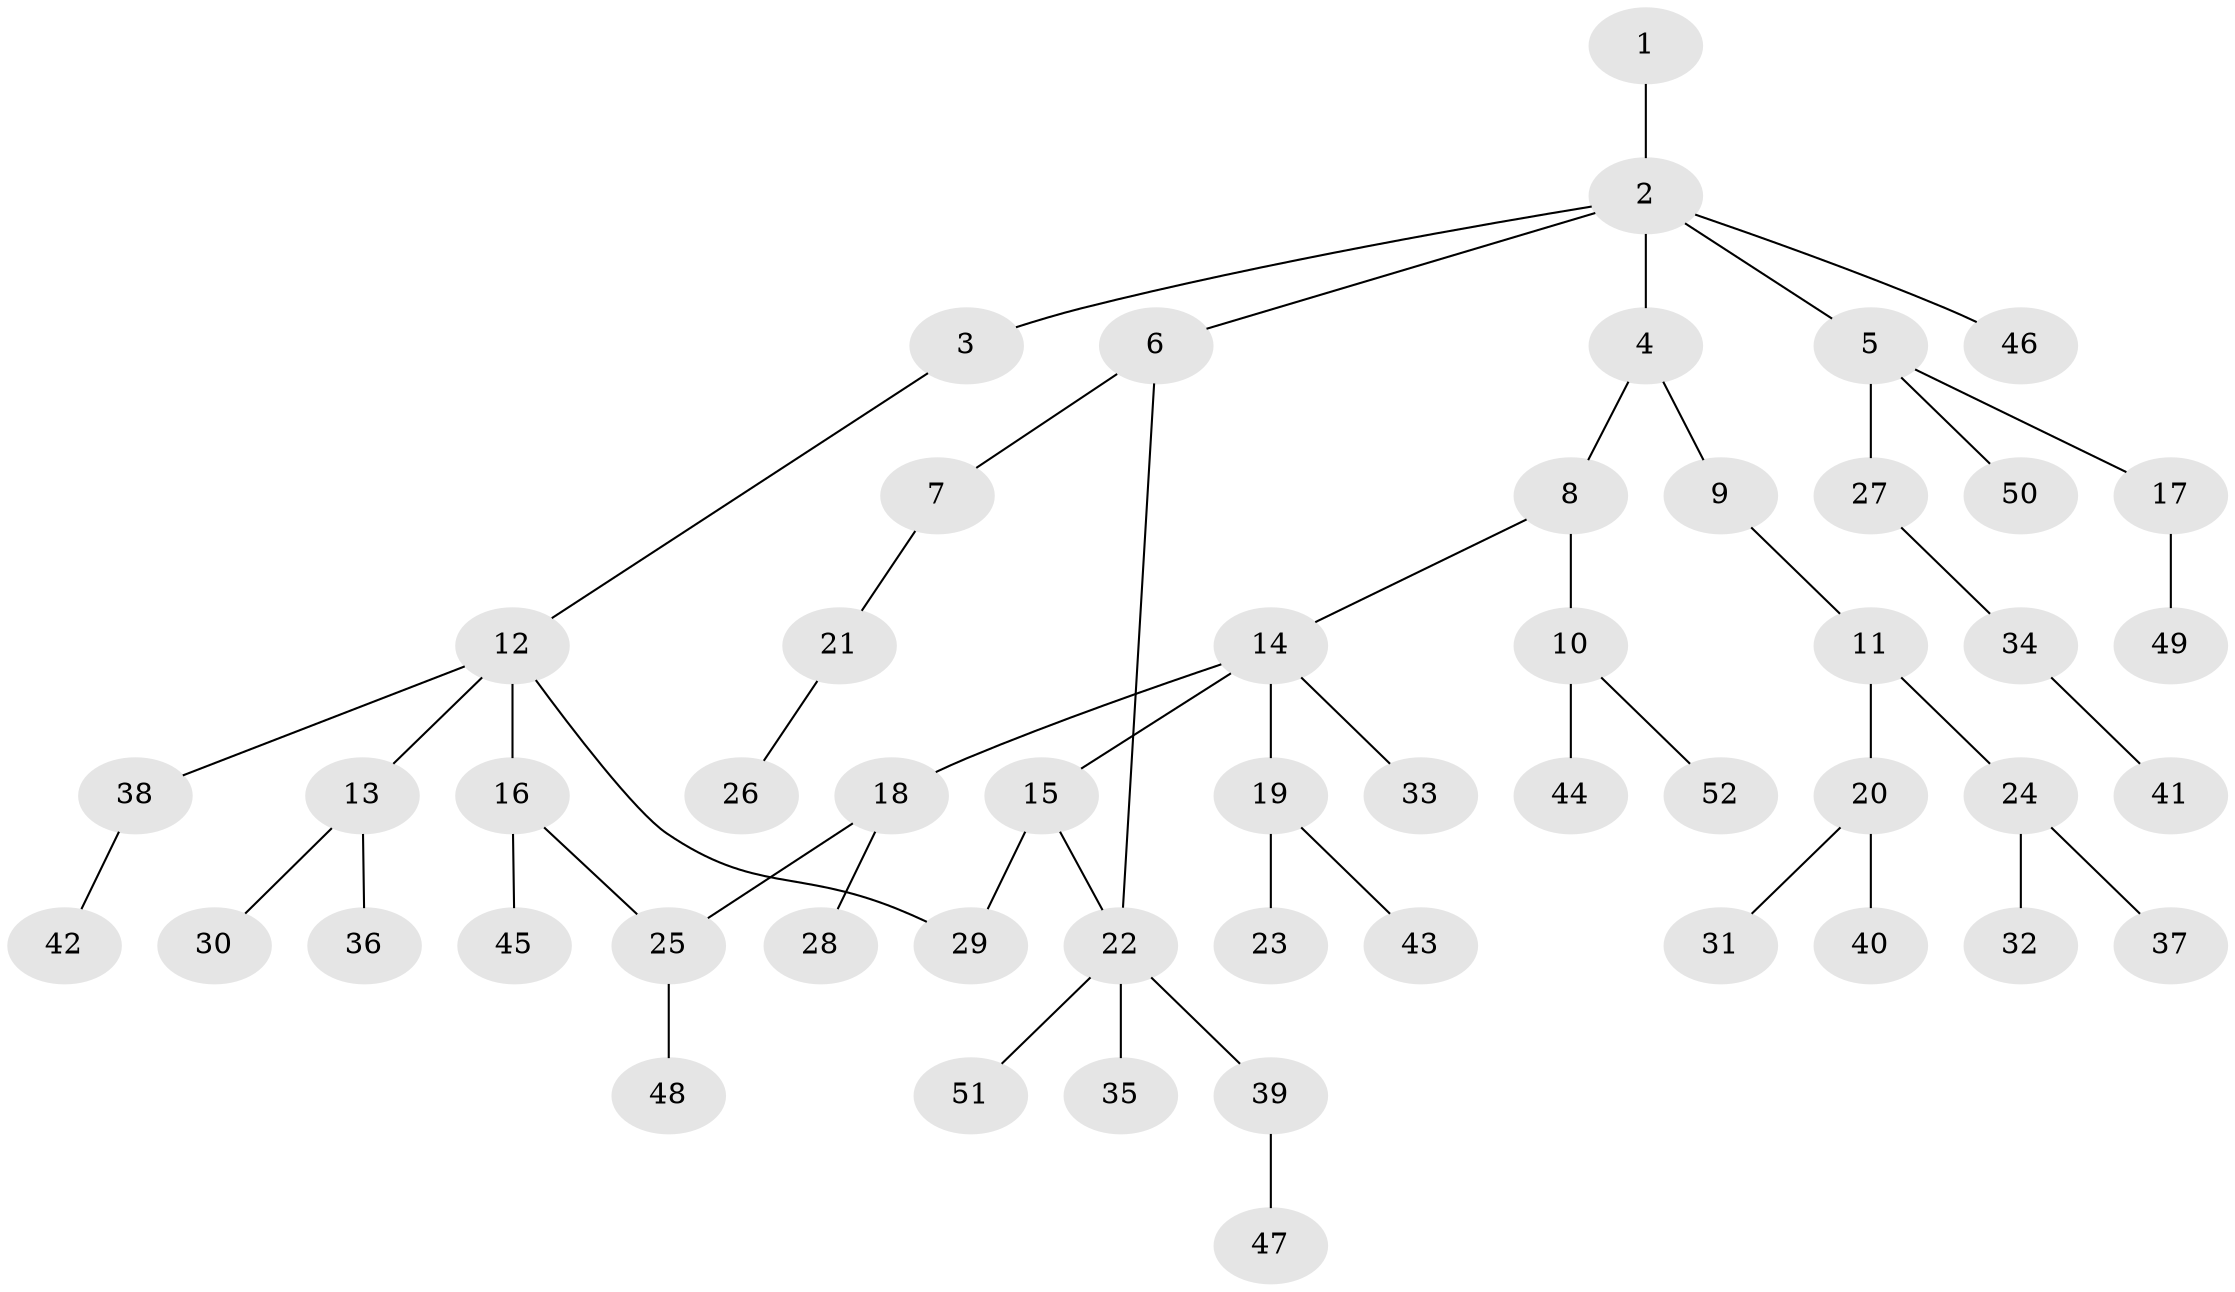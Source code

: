 // Generated by graph-tools (version 1.1) at 2025/01/03/09/25 03:01:03]
// undirected, 52 vertices, 54 edges
graph export_dot {
graph [start="1"]
  node [color=gray90,style=filled];
  1;
  2;
  3;
  4;
  5;
  6;
  7;
  8;
  9;
  10;
  11;
  12;
  13;
  14;
  15;
  16;
  17;
  18;
  19;
  20;
  21;
  22;
  23;
  24;
  25;
  26;
  27;
  28;
  29;
  30;
  31;
  32;
  33;
  34;
  35;
  36;
  37;
  38;
  39;
  40;
  41;
  42;
  43;
  44;
  45;
  46;
  47;
  48;
  49;
  50;
  51;
  52;
  1 -- 2;
  2 -- 3;
  2 -- 4;
  2 -- 5;
  2 -- 6;
  2 -- 46;
  3 -- 12;
  4 -- 8;
  4 -- 9;
  5 -- 17;
  5 -- 27;
  5 -- 50;
  6 -- 7;
  6 -- 22;
  7 -- 21;
  8 -- 10;
  8 -- 14;
  9 -- 11;
  10 -- 44;
  10 -- 52;
  11 -- 20;
  11 -- 24;
  12 -- 13;
  12 -- 16;
  12 -- 38;
  12 -- 29;
  13 -- 30;
  13 -- 36;
  14 -- 15;
  14 -- 18;
  14 -- 19;
  14 -- 33;
  15 -- 22;
  15 -- 29;
  16 -- 25;
  16 -- 45;
  17 -- 49;
  18 -- 28;
  18 -- 25;
  19 -- 23;
  19 -- 43;
  20 -- 31;
  20 -- 40;
  21 -- 26;
  22 -- 35;
  22 -- 39;
  22 -- 51;
  24 -- 32;
  24 -- 37;
  25 -- 48;
  27 -- 34;
  34 -- 41;
  38 -- 42;
  39 -- 47;
}
